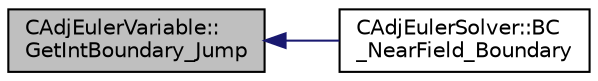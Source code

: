 digraph "CAdjEulerVariable::GetIntBoundary_Jump"
{
  edge [fontname="Helvetica",fontsize="10",labelfontname="Helvetica",labelfontsize="10"];
  node [fontname="Helvetica",fontsize="10",shape=record];
  rankdir="LR";
  Node34 [label="CAdjEulerVariable::\lGetIntBoundary_Jump",height=0.2,width=0.4,color="black", fillcolor="grey75", style="filled", fontcolor="black"];
  Node34 -> Node35 [dir="back",color="midnightblue",fontsize="10",style="solid",fontname="Helvetica"];
  Node35 [label="CAdjEulerSolver::BC\l_NearField_Boundary",height=0.2,width=0.4,color="black", fillcolor="white", style="filled",URL="$class_c_adj_euler_solver.html#a6c1c40af267be8a86c468da9f997a22e",tooltip="Impose the near-field boundary condition using the residual. "];
}
